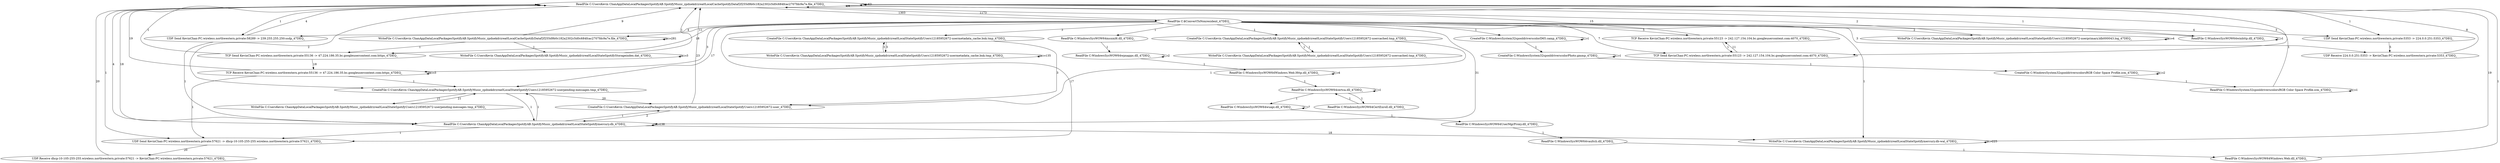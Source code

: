 strict digraph G {
  "ReadFile C:\Users\Kevin Chan\AppData\Local\Packages\SpotifyAB.SpotifyMusic_zpdnekdrzrea0\LocalCache\Spotify\Data\f2\f255d9b0c182a2302c5d0c684fcac2707fdc9a7e.file_47DEQ_";
  "ReadFile C:\$ConvertToNonresident_47DEQ_";
  "TCP Send KevinChan-PC.wireless.northwestern.private:55136 -&gt; 47.224.186.35.bc.googleusercontent.com:https_47DEQ_";
  "TCP Receive KevinChan-PC.wireless.northwestern.private:55136 -&gt; 47.224.186.35.bc.googleusercontent.com:https_47DEQ_";
  "CreateFile C:\Users\Kevin Chan\AppData\Local\Packages\SpotifyAB.SpotifyMusic_zpdnekdrzrea0\LocalState\Spotify\Users\12185952672-user\pending-messages.tmp_47DEQ_";
  "WriteFile C:\Users\Kevin Chan\AppData\Local\Packages\SpotifyAB.SpotifyMusic_zpdnekdrzrea0\LocalState\Spotify\Users\12185952672-user\pending-messages.tmp_47DEQ_";
  "CreateFile C:\Users\Kevin Chan\AppData\Local\Packages\SpotifyAB.SpotifyMusic_zpdnekdrzrea0\LocalState\Spotify\Users\12185952672-user_47DEQ_";
  "UDP Send KevinChan-PC.wireless.northwestern.private:57621 -&gt; dhcp-10-105-255-255.wireless.northwestern.private:57621_47DEQ_";
  "UDP Receive dhcp-10-105-255-255.wireless.northwestern.private:57621 -&gt; KevinChan-PC.wireless.northwestern.private:57621_47DEQ_";
  "ReadFile C:\Users\Kevin Chan\AppData\Local\Packages\SpotifyAB.SpotifyMusic_zpdnekdrzrea0\LocalState\Spotify\mercury.db_47DEQ_";
  "TCP Receive KevinChan-PC.wireless.northwestern.private:55123 -&gt; 242.127.154.104.bc.googleusercontent.com:4070_47DEQ_";
  "WriteFile C:\Users\Kevin Chan\AppData\Local\Packages\SpotifyAB.SpotifyMusic_zpdnekdrzrea0\LocalState\Spotify\mercury.db-wal_47DEQ_";
  "CreateFile C:\Users\Kevin Chan\AppData\Local\Packages\SpotifyAB.SpotifyMusic_zpdnekdrzrea0\LocalState\Spotify\Users\12185952672-user\metadata_cache.bnk.tmp_47DEQ_";
  "WriteFile C:\Users\Kevin Chan\AppData\Local\Packages\SpotifyAB.SpotifyMusic_zpdnekdrzrea0\LocalState\Spotify\Users\12185952672-user\metadata_cache.bnk.tmp_47DEQ_";
  "TCP Send KevinChan-PC.wireless.northwestern.private:55123 -&gt; 242.127.154.104.bc.googleusercontent.com:4070_47DEQ_";
  "UDP Send KevinChan-PC.wireless.northwestern.private:5353 -&gt; 224.0.0.251:5353_47DEQ_";
  "UDP Receive 224.0.0.251:5353 -&gt; KevinChan-PC.wireless.northwestern.private:5353_47DEQ_";
  "UDP Send KevinChan-PC.wireless.northwestern.private:58289 -&gt; 239.255.255.250:ssdp_47DEQ_";
  "ReadFile C:\Windows\SysWOW64\msxml6.dll_47DEQ_";
  "ReadFile C:\Windows\SysWOW64\wpnapps.dll_47DEQ_";
  "ReadFile C:\Windows\SysWOW64\Windows.Web.Http.dll_47DEQ_";
  "ReadFile C:\Windows\SysWOW64\certca.dll_47DEQ_";
  "ReadFile C:\Windows\SysWOW64\CertEnroll.dll_47DEQ_";
  "ReadFile C:\Windows\SysWOW64\wuapi.dll_47DEQ_";
  "ReadFile C:\Windows\SysWOW64\UserMgrProxy.dll_47DEQ_";
  "ReadFile C:\Windows\SysWOW64\vaultcli.dll_47DEQ_";
  "ReadFile C:\Windows\SysWOW64\Windows.Web.dll_47DEQ_";
  "WriteFile C:\Users\Kevin Chan\AppData\Local\Packages\SpotifyAB.SpotifyMusic_zpdnekdrzrea0\LocalState\Spotify\Users\12185952672-user\primary.ldb\000043.log_47DEQ_";
  "CreateFile C:\Windows\System32\spool\drivers\color\D65.camp_47DEQ_";
  "CreateFile C:\Windows\System32\spool\drivers\color\Photo.gmmp_47DEQ_";
  "CreateFile C:\Windows\System32\spool\drivers\color\sRGB Color Space Profile.icm_47DEQ_";
  "ReadFile C:\Windows\System32\spool\drivers\color\sRGB Color Space Profile.icm_47DEQ_";
  "WriteFile C:\Users\Kevin Chan\AppData\Local\Packages\SpotifyAB.SpotifyMusic_zpdnekdrzrea0\LocalCache\Spotify\Data\f2\f255d9b0c182a2302c5d0c684fcac2707fdc9a7e.file_47DEQ_";
  "CreateFile C:\Users\Kevin Chan\AppData\Local\Packages\SpotifyAB.SpotifyMusic_zpdnekdrzrea0\LocalState\Spotify\Users\12185952672-user\cached.tmp_47DEQ_";
  "WriteFile C:\Users\Kevin Chan\AppData\Local\Packages\SpotifyAB.SpotifyMusic_zpdnekdrzrea0\LocalState\Spotify\Users\12185952672-user\cached.tmp_47DEQ_";
  "WriteFile C:\Users\Kevin Chan\AppData\Local\Packages\SpotifyAB.SpotifyMusic_zpdnekdrzrea0\LocalState\Spotify\Storage\index.dat_47DEQ_";
  "ReadFile C:\Windows\SysWOW64\winhttp.dll_47DEQ_";
  "ReadFile C:\Users\Kevin Chan\AppData\Local\Packages\SpotifyAB.SpotifyMusic_zpdnekdrzrea0\LocalCache\Spotify\Data\f2\f255d9b0c182a2302c5d0c684fcac2707fdc9a7e.file_47DEQ_" -> "ReadFile C:\$ConvertToNonresident_47DEQ_" [ label="1303" ];
  "ReadFile C:\$ConvertToNonresident_47DEQ_" -> "ReadFile C:\Users\Kevin Chan\AppData\Local\Packages\SpotifyAB.SpotifyMusic_zpdnekdrzrea0\LocalCache\Spotify\Data\f2\f255d9b0c182a2302c5d0c684fcac2707fdc9a7e.file_47DEQ_" [ label="1173" ];
  "ReadFile C:\$ConvertToNonresident_47DEQ_" -> "TCP Send KevinChan-PC.wireless.northwestern.private:55136 -&gt; 47.224.186.35.bc.googleusercontent.com:https_47DEQ_" [ label="18" ];
  "TCP Send KevinChan-PC.wireless.northwestern.private:55136 -&gt; 47.224.186.35.bc.googleusercontent.com:https_47DEQ_" -> "TCP Receive KevinChan-PC.wireless.northwestern.private:55136 -&gt; 47.224.186.35.bc.googleusercontent.com:https_47DEQ_" [ label="18" ];
  "TCP Receive KevinChan-PC.wireless.northwestern.private:55136 -&gt; 47.224.186.35.bc.googleusercontent.com:https_47DEQ_" -> "ReadFile C:\Users\Kevin Chan\AppData\Local\Packages\SpotifyAB.SpotifyMusic_zpdnekdrzrea0\LocalCache\Spotify\Data\f2\f255d9b0c182a2302c5d0c684fcac2707fdc9a7e.file_47DEQ_" [ label="19" ];
  "ReadFile C:\$ConvertToNonresident_47DEQ_" -> "CreateFile C:\Users\Kevin Chan\AppData\Local\Packages\SpotifyAB.SpotifyMusic_zpdnekdrzrea0\LocalState\Spotify\Users\12185952672-user\pending-messages.tmp_47DEQ_" [ label="17" ];
  "CreateFile C:\Users\Kevin Chan\AppData\Local\Packages\SpotifyAB.SpotifyMusic_zpdnekdrzrea0\LocalState\Spotify\Users\12185952672-user\pending-messages.tmp_47DEQ_" -> "WriteFile C:\Users\Kevin Chan\AppData\Local\Packages\SpotifyAB.SpotifyMusic_zpdnekdrzrea0\LocalState\Spotify\Users\12185952672-user\pending-messages.tmp_47DEQ_" [ label="21" ];
  "WriteFile C:\Users\Kevin Chan\AppData\Local\Packages\SpotifyAB.SpotifyMusic_zpdnekdrzrea0\LocalState\Spotify\Users\12185952672-user\pending-messages.tmp_47DEQ_" -> "CreateFile C:\Users\Kevin Chan\AppData\Local\Packages\SpotifyAB.SpotifyMusic_zpdnekdrzrea0\LocalState\Spotify\Users\12185952672-user\pending-messages.tmp_47DEQ_" [ label="21" ];
  "CreateFile C:\Users\Kevin Chan\AppData\Local\Packages\SpotifyAB.SpotifyMusic_zpdnekdrzrea0\LocalState\Spotify\Users\12185952672-user\pending-messages.tmp_47DEQ_" -> "CreateFile C:\Users\Kevin Chan\AppData\Local\Packages\SpotifyAB.SpotifyMusic_zpdnekdrzrea0\LocalState\Spotify\Users\12185952672-user_47DEQ_" [ label="20" ];
  "CreateFile C:\Users\Kevin Chan\AppData\Local\Packages\SpotifyAB.SpotifyMusic_zpdnekdrzrea0\LocalState\Spotify\Users\12185952672-user_47DEQ_" -> "ReadFile C:\Users\Kevin Chan\AppData\Local\Packages\SpotifyAB.SpotifyMusic_zpdnekdrzrea0\LocalCache\Spotify\Data\f2\f255d9b0c182a2302c5d0c684fcac2707fdc9a7e.file_47DEQ_" [ label="23" ];
  "ReadFile C:\$ConvertToNonresident_47DEQ_" -> "UDP Send KevinChan-PC.wireless.northwestern.private:57621 -&gt; dhcp-10-105-255-255.wireless.northwestern.private:57621_47DEQ_" [ label="17" ];
  "UDP Send KevinChan-PC.wireless.northwestern.private:57621 -&gt; dhcp-10-105-255-255.wireless.northwestern.private:57621_47DEQ_" -> "UDP Receive dhcp-10-105-255-255.wireless.northwestern.private:57621 -&gt; KevinChan-PC.wireless.northwestern.private:57621_47DEQ_" [ label="20" ];
  "UDP Receive dhcp-10-105-255-255.wireless.northwestern.private:57621 -&gt; KevinChan-PC.wireless.northwestern.private:57621_47DEQ_" -> "ReadFile C:\Users\Kevin Chan\AppData\Local\Packages\SpotifyAB.SpotifyMusic_zpdnekdrzrea0\LocalCache\Spotify\Data\f2\f255d9b0c182a2302c5d0c684fcac2707fdc9a7e.file_47DEQ_" [ label="20" ];
  "ReadFile C:\$ConvertToNonresident_47DEQ_" -> "ReadFile C:\Users\Kevin Chan\AppData\Local\Packages\SpotifyAB.SpotifyMusic_zpdnekdrzrea0\LocalState\Spotify\mercury.db_47DEQ_" [ label="31" ];
  "ReadFile C:\Users\Kevin Chan\AppData\Local\Packages\SpotifyAB.SpotifyMusic_zpdnekdrzrea0\LocalState\Spotify\mercury.db_47DEQ_" -> "ReadFile C:\Users\Kevin Chan\AppData\Local\Packages\SpotifyAB.SpotifyMusic_zpdnekdrzrea0\LocalState\Spotify\mercury.db_47DEQ_" [ label="138" ];
  "ReadFile C:\Users\Kevin Chan\AppData\Local\Packages\SpotifyAB.SpotifyMusic_zpdnekdrzrea0\LocalState\Spotify\mercury.db_47DEQ_" -> "ReadFile C:\Users\Kevin Chan\AppData\Local\Packages\SpotifyAB.SpotifyMusic_zpdnekdrzrea0\LocalCache\Spotify\Data\f2\f255d9b0c182a2302c5d0c684fcac2707fdc9a7e.file_47DEQ_" [ label="18" ];
  "ReadFile C:\$ConvertToNonresident_47DEQ_" -> "TCP Receive KevinChan-PC.wireless.northwestern.private:55123 -&gt; 242.127.154.104.bc.googleusercontent.com:4070_47DEQ_" [ label="5" ];
  "TCP Receive KevinChan-PC.wireless.northwestern.private:55123 -&gt; 242.127.154.104.bc.googleusercontent.com:4070_47DEQ_" -> "ReadFile C:\Users\Kevin Chan\AppData\Local\Packages\SpotifyAB.SpotifyMusic_zpdnekdrzrea0\LocalCache\Spotify\Data\f2\f255d9b0c182a2302c5d0c684fcac2707fdc9a7e.file_47DEQ_" [ label="15" ];
  "ReadFile C:\Users\Kevin Chan\AppData\Local\Packages\SpotifyAB.SpotifyMusic_zpdnekdrzrea0\LocalState\Spotify\mercury.db_47DEQ_" -> "WriteFile C:\Users\Kevin Chan\AppData\Local\Packages\SpotifyAB.SpotifyMusic_zpdnekdrzrea0\LocalState\Spotify\mercury.db-wal_47DEQ_" [ label="18" ];
  "WriteFile C:\Users\Kevin Chan\AppData\Local\Packages\SpotifyAB.SpotifyMusic_zpdnekdrzrea0\LocalState\Spotify\mercury.db-wal_47DEQ_" -> "WriteFile C:\Users\Kevin Chan\AppData\Local\Packages\SpotifyAB.SpotifyMusic_zpdnekdrzrea0\LocalState\Spotify\mercury.db-wal_47DEQ_" [ label="225" ];
  "WriteFile C:\Users\Kevin Chan\AppData\Local\Packages\SpotifyAB.SpotifyMusic_zpdnekdrzrea0\LocalState\Spotify\mercury.db-wal_47DEQ_" -> "ReadFile C:\Users\Kevin Chan\AppData\Local\Packages\SpotifyAB.SpotifyMusic_zpdnekdrzrea0\LocalCache\Spotify\Data\f2\f255d9b0c182a2302c5d0c684fcac2707fdc9a7e.file_47DEQ_" [ label="19" ];
  "ReadFile C:\$ConvertToNonresident_47DEQ_" -> "CreateFile C:\Users\Kevin Chan\AppData\Local\Packages\SpotifyAB.SpotifyMusic_zpdnekdrzrea0\LocalState\Spotify\Users\12185952672-user\metadata_cache.bnk.tmp_47DEQ_" [ label="3" ];
  "CreateFile C:\Users\Kevin Chan\AppData\Local\Packages\SpotifyAB.SpotifyMusic_zpdnekdrzrea0\LocalState\Spotify\Users\12185952672-user\metadata_cache.bnk.tmp_47DEQ_" -> "WriteFile C:\Users\Kevin Chan\AppData\Local\Packages\SpotifyAB.SpotifyMusic_zpdnekdrzrea0\LocalState\Spotify\Users\12185952672-user\metadata_cache.bnk.tmp_47DEQ_" [ label="3" ];
  "WriteFile C:\Users\Kevin Chan\AppData\Local\Packages\SpotifyAB.SpotifyMusic_zpdnekdrzrea0\LocalState\Spotify\Users\12185952672-user\metadata_cache.bnk.tmp_47DEQ_" -> "WriteFile C:\Users\Kevin Chan\AppData\Local\Packages\SpotifyAB.SpotifyMusic_zpdnekdrzrea0\LocalState\Spotify\Users\12185952672-user\metadata_cache.bnk.tmp_47DEQ_" [ label="135" ];
  "WriteFile C:\Users\Kevin Chan\AppData\Local\Packages\SpotifyAB.SpotifyMusic_zpdnekdrzrea0\LocalState\Spotify\Users\12185952672-user\metadata_cache.bnk.tmp_47DEQ_" -> "CreateFile C:\Users\Kevin Chan\AppData\Local\Packages\SpotifyAB.SpotifyMusic_zpdnekdrzrea0\LocalState\Spotify\Users\12185952672-user\metadata_cache.bnk.tmp_47DEQ_" [ label="3" ];
  "CreateFile C:\Users\Kevin Chan\AppData\Local\Packages\SpotifyAB.SpotifyMusic_zpdnekdrzrea0\LocalState\Spotify\Users\12185952672-user\metadata_cache.bnk.tmp_47DEQ_" -> "CreateFile C:\Users\Kevin Chan\AppData\Local\Packages\SpotifyAB.SpotifyMusic_zpdnekdrzrea0\LocalState\Spotify\Users\12185952672-user_47DEQ_" [ label="3" ];
  "ReadFile C:\$ConvertToNonresident_47DEQ_" -> "TCP Send KevinChan-PC.wireless.northwestern.private:55123 -&gt; 242.127.154.104.bc.googleusercontent.com:4070_47DEQ_" [ label="7" ];
  "TCP Send KevinChan-PC.wireless.northwestern.private:55123 -&gt; 242.127.154.104.bc.googleusercontent.com:4070_47DEQ_" -> "TCP Receive KevinChan-PC.wireless.northwestern.private:55123 -&gt; 242.127.154.104.bc.googleusercontent.com:4070_47DEQ_" [ label="11" ];
  "ReadFile C:\Users\Kevin Chan\AppData\Local\Packages\SpotifyAB.SpotifyMusic_zpdnekdrzrea0\LocalState\Spotify\mercury.db_47DEQ_" -> "CreateFile C:\Users\Kevin Chan\AppData\Local\Packages\SpotifyAB.SpotifyMusic_zpdnekdrzrea0\LocalState\Spotify\Users\12185952672-user\pending-messages.tmp_47DEQ_" [ label="1" ];
  "CreateFile C:\Users\Kevin Chan\AppData\Local\Packages\SpotifyAB.SpotifyMusic_zpdnekdrzrea0\LocalState\Spotify\Users\12185952672-user\pending-messages.tmp_47DEQ_" -> "ReadFile C:\Users\Kevin Chan\AppData\Local\Packages\SpotifyAB.SpotifyMusic_zpdnekdrzrea0\LocalState\Spotify\mercury.db_47DEQ_" [ label="1" ];
  "ReadFile C:\Users\Kevin Chan\AppData\Local\Packages\SpotifyAB.SpotifyMusic_zpdnekdrzrea0\LocalState\Spotify\mercury.db_47DEQ_" -> "CreateFile C:\Users\Kevin Chan\AppData\Local\Packages\SpotifyAB.SpotifyMusic_zpdnekdrzrea0\LocalState\Spotify\Users\12185952672-user_47DEQ_" [ label="1" ];
  "ReadFile C:\$ConvertToNonresident_47DEQ_" -> "UDP Send KevinChan-PC.wireless.northwestern.private:5353 -&gt; 224.0.0.251:5353_47DEQ_" [ label="4" ];
  "UDP Send KevinChan-PC.wireless.northwestern.private:5353 -&gt; 224.0.0.251:5353_47DEQ_" -> "UDP Receive 224.0.0.251:5353 -&gt; KevinChan-PC.wireless.northwestern.private:5353_47DEQ_" [ label="5" ];
  "UDP Receive 224.0.0.251:5353 -&gt; KevinChan-PC.wireless.northwestern.private:5353_47DEQ_" -> "ReadFile C:\Users\Kevin Chan\AppData\Local\Packages\SpotifyAB.SpotifyMusic_zpdnekdrzrea0\LocalCache\Spotify\Data\f2\f255d9b0c182a2302c5d0c684fcac2707fdc9a7e.file_47DEQ_" [ label="8" ];
  "ReadFile C:\$ConvertToNonresident_47DEQ_" -> "UDP Send KevinChan-PC.wireless.northwestern.private:58289 -&gt; 239.255.255.250:ssdp_47DEQ_" [ label="4" ];
  "UDP Send KevinChan-PC.wireless.northwestern.private:58289 -&gt; 239.255.255.250:ssdp_47DEQ_" -> "ReadFile C:\Users\Kevin Chan\AppData\Local\Packages\SpotifyAB.SpotifyMusic_zpdnekdrzrea0\LocalCache\Spotify\Data\f2\f255d9b0c182a2302c5d0c684fcac2707fdc9a7e.file_47DEQ_" [ label="4" ];
  "ReadFile C:\$ConvertToNonresident_47DEQ_" -> "WriteFile C:\Users\Kevin Chan\AppData\Local\Packages\SpotifyAB.SpotifyMusic_zpdnekdrzrea0\LocalState\Spotify\mercury.db-wal_47DEQ_" [ label="1" ];
  "ReadFile C:\$ConvertToNonresident_47DEQ_" -> "UDP Receive 224.0.0.251:5353 -&gt; KevinChan-PC.wireless.northwestern.private:5353_47DEQ_" [ label="3" ];
  "TCP Receive KevinChan-PC.wireless.northwestern.private:55136 -&gt; 47.224.186.35.bc.googleusercontent.com:https_47DEQ_" -> "CreateFile C:\Users\Kevin Chan\AppData\Local\Packages\SpotifyAB.SpotifyMusic_zpdnekdrzrea0\LocalState\Spotify\Users\12185952672-user\pending-messages.tmp_47DEQ_" [ label="1" ];
  "ReadFile C:\$ConvertToNonresident_47DEQ_" -> "ReadFile C:\Windows\SysWOW64\msxml6.dll_47DEQ_" [ label="1" ];
  "ReadFile C:\Windows\SysWOW64\msxml6.dll_47DEQ_" -> "ReadFile C:\Windows\SysWOW64\wpnapps.dll_47DEQ_" [ label="1" ];
  "ReadFile C:\Windows\SysWOW64\wpnapps.dll_47DEQ_" -> "ReadFile C:\Windows\SysWOW64\wpnapps.dll_47DEQ_" [ label="2" ];
  "ReadFile C:\Windows\SysWOW64\wpnapps.dll_47DEQ_" -> "ReadFile C:\Windows\SysWOW64\Windows.Web.Http.dll_47DEQ_" [ label="1" ];
  "ReadFile C:\Windows\SysWOW64\Windows.Web.Http.dll_47DEQ_" -> "ReadFile C:\Windows\SysWOW64\Windows.Web.Http.dll_47DEQ_" [ label="4" ];
  "ReadFile C:\Windows\SysWOW64\Windows.Web.Http.dll_47DEQ_" -> "ReadFile C:\Windows\SysWOW64\certca.dll_47DEQ_" [ label="1" ];
  "ReadFile C:\Windows\SysWOW64\certca.dll_47DEQ_" -> "ReadFile C:\Windows\SysWOW64\certca.dll_47DEQ_" [ label="1" ];
  "ReadFile C:\Windows\SysWOW64\certca.dll_47DEQ_" -> "ReadFile C:\Windows\SysWOW64\CertEnroll.dll_47DEQ_" [ label="1" ];
  "ReadFile C:\Windows\SysWOW64\CertEnroll.dll_47DEQ_" -> "ReadFile C:\Windows\SysWOW64\certca.dll_47DEQ_" [ label="1" ];
  "ReadFile C:\Windows\SysWOW64\certca.dll_47DEQ_" -> "ReadFile C:\Windows\SysWOW64\wuapi.dll_47DEQ_" [ label="1" ];
  "ReadFile C:\Windows\SysWOW64\wuapi.dll_47DEQ_" -> "ReadFile C:\Windows\SysWOW64\wuapi.dll_47DEQ_" [ label="7" ];
  "ReadFile C:\Windows\SysWOW64\wuapi.dll_47DEQ_" -> "ReadFile C:\Windows\SysWOW64\UserMgrProxy.dll_47DEQ_" [ label="1" ];
  "ReadFile C:\Windows\SysWOW64\UserMgrProxy.dll_47DEQ_" -> "ReadFile C:\Windows\SysWOW64\vaultcli.dll_47DEQ_" [ label="1" ];
  "ReadFile C:\Windows\SysWOW64\vaultcli.dll_47DEQ_" -> "ReadFile C:\Windows\SysWOW64\Windows.Web.dll_47DEQ_" [ label="1" ];
  "ReadFile C:\Windows\SysWOW64\Windows.Web.dll_47DEQ_" -> "ReadFile C:\Users\Kevin Chan\AppData\Local\Packages\SpotifyAB.SpotifyMusic_zpdnekdrzrea0\LocalCache\Spotify\Data\f2\f255d9b0c182a2302c5d0c684fcac2707fdc9a7e.file_47DEQ_" [ label="1" ];
  "ReadFile C:\$ConvertToNonresident_47DEQ_" -> "WriteFile C:\Users\Kevin Chan\AppData\Local\Packages\SpotifyAB.SpotifyMusic_zpdnekdrzrea0\LocalState\Spotify\Users\12185952672-user\primary.ldb\000043.log_47DEQ_" [ label="2" ];
  "WriteFile C:\Users\Kevin Chan\AppData\Local\Packages\SpotifyAB.SpotifyMusic_zpdnekdrzrea0\LocalState\Spotify\Users\12185952672-user\primary.ldb\000043.log_47DEQ_" -> "WriteFile C:\Users\Kevin Chan\AppData\Local\Packages\SpotifyAB.SpotifyMusic_zpdnekdrzrea0\LocalState\Spotify\Users\12185952672-user\primary.ldb\000043.log_47DEQ_" [ label="4" ];
  "WriteFile C:\Users\Kevin Chan\AppData\Local\Packages\SpotifyAB.SpotifyMusic_zpdnekdrzrea0\LocalState\Spotify\Users\12185952672-user\primary.ldb\000043.log_47DEQ_" -> "ReadFile C:\Users\Kevin Chan\AppData\Local\Packages\SpotifyAB.SpotifyMusic_zpdnekdrzrea0\LocalCache\Spotify\Data\f2\f255d9b0c182a2302c5d0c684fcac2707fdc9a7e.file_47DEQ_" [ label="2" ];
  "CreateFile C:\Users\Kevin Chan\AppData\Local\Packages\SpotifyAB.SpotifyMusic_zpdnekdrzrea0\LocalState\Spotify\Users\12185952672-user_47DEQ_" -> "ReadFile C:\Users\Kevin Chan\AppData\Local\Packages\SpotifyAB.SpotifyMusic_zpdnekdrzrea0\LocalState\Spotify\mercury.db_47DEQ_" [ label="2" ];
  "UDP Send KevinChan-PC.wireless.northwestern.private:58289 -&gt; 239.255.255.250:ssdp_47DEQ_" -> "ReadFile C:\Users\Kevin Chan\AppData\Local\Packages\SpotifyAB.SpotifyMusic_zpdnekdrzrea0\LocalState\Spotify\mercury.db_47DEQ_" [ label="1" ];
  "ReadFile C:\$ConvertToNonresident_47DEQ_" -> "TCP Receive KevinChan-PC.wireless.northwestern.private:55136 -&gt; 47.224.186.35.bc.googleusercontent.com:https_47DEQ_" [ label="3" ];
  "TCP Receive KevinChan-PC.wireless.northwestern.private:55136 -&gt; 47.224.186.35.bc.googleusercontent.com:https_47DEQ_" -> "TCP Receive KevinChan-PC.wireless.northwestern.private:55136 -&gt; 47.224.186.35.bc.googleusercontent.com:https_47DEQ_" [ label="3" ];
  "TCP Receive KevinChan-PC.wireless.northwestern.private:55136 -&gt; 47.224.186.35.bc.googleusercontent.com:https_47DEQ_" -> "UDP Send KevinChan-PC.wireless.northwestern.private:57621 -&gt; dhcp-10-105-255-255.wireless.northwestern.private:57621_47DEQ_" [ label="1" ];
  "ReadFile C:\$ConvertToNonresident_47DEQ_" -> "CreateFile C:\Windows\System32\spool\drivers\color\D65.camp_47DEQ_" [ label="1" ];
  "CreateFile C:\Windows\System32\spool\drivers\color\D65.camp_47DEQ_" -> "CreateFile C:\Windows\System32\spool\drivers\color\D65.camp_47DEQ_" [ label="1" ];
  "CreateFile C:\Windows\System32\spool\drivers\color\D65.camp_47DEQ_" -> "CreateFile C:\Windows\System32\spool\drivers\color\Photo.gmmp_47DEQ_" [ label="1" ];
  "CreateFile C:\Windows\System32\spool\drivers\color\Photo.gmmp_47DEQ_" -> "CreateFile C:\Windows\System32\spool\drivers\color\Photo.gmmp_47DEQ_" [ label="1" ];
  "CreateFile C:\Windows\System32\spool\drivers\color\Photo.gmmp_47DEQ_" -> "CreateFile C:\Windows\System32\spool\drivers\color\sRGB Color Space Profile.icm_47DEQ_" [ label="1" ];
  "CreateFile C:\Windows\System32\spool\drivers\color\sRGB Color Space Profile.icm_47DEQ_" -> "CreateFile C:\Windows\System32\spool\drivers\color\sRGB Color Space Profile.icm_47DEQ_" [ label="2" ];
  "CreateFile C:\Windows\System32\spool\drivers\color\sRGB Color Space Profile.icm_47DEQ_" -> "ReadFile C:\Windows\System32\spool\drivers\color\sRGB Color Space Profile.icm_47DEQ_" [ label="1" ];
  "ReadFile C:\Windows\System32\spool\drivers\color\sRGB Color Space Profile.icm_47DEQ_" -> "ReadFile C:\Windows\System32\spool\drivers\color\sRGB Color Space Profile.icm_47DEQ_" [ label="1" ];
  "ReadFile C:\Windows\System32\spool\drivers\color\sRGB Color Space Profile.icm_47DEQ_" -> "ReadFile C:\Users\Kevin Chan\AppData\Local\Packages\SpotifyAB.SpotifyMusic_zpdnekdrzrea0\LocalCache\Spotify\Data\f2\f255d9b0c182a2302c5d0c684fcac2707fdc9a7e.file_47DEQ_" [ label="1" ];
  "TCP Receive KevinChan-PC.wireless.northwestern.private:55123 -&gt; 242.127.154.104.bc.googleusercontent.com:4070_47DEQ_" -> "TCP Send KevinChan-PC.wireless.northwestern.private:55123 -&gt; 242.127.154.104.bc.googleusercontent.com:4070_47DEQ_" [ label="1" ];
  "TCP Send KevinChan-PC.wireless.northwestern.private:55136 -&gt; 47.224.186.35.bc.googleusercontent.com:https_47DEQ_" -> "ReadFile C:\Users\Kevin Chan\AppData\Local\Packages\SpotifyAB.SpotifyMusic_zpdnekdrzrea0\LocalCache\Spotify\Data\f2\f255d9b0c182a2302c5d0c684fcac2707fdc9a7e.file_47DEQ_" [ label="1" ];
  "ReadFile C:\Users\Kevin Chan\AppData\Local\Packages\SpotifyAB.SpotifyMusic_zpdnekdrzrea0\LocalCache\Spotify\Data\f2\f255d9b0c182a2302c5d0c684fcac2707fdc9a7e.file_47DEQ_" -> "ReadFile C:\Users\Kevin Chan\AppData\Local\Packages\SpotifyAB.SpotifyMusic_zpdnekdrzrea0\LocalCache\Spotify\Data\f2\f255d9b0c182a2302c5d0c684fcac2707fdc9a7e.file_47DEQ_" [ label="63" ];
  "ReadFile C:\Users\Kevin Chan\AppData\Local\Packages\SpotifyAB.SpotifyMusic_zpdnekdrzrea0\LocalCache\Spotify\Data\f2\f255d9b0c182a2302c5d0c684fcac2707fdc9a7e.file_47DEQ_" -> "ReadFile C:\Users\Kevin Chan\AppData\Local\Packages\SpotifyAB.SpotifyMusic_zpdnekdrzrea0\LocalState\Spotify\mercury.db_47DEQ_" [ label="4" ];
  "ReadFile C:\Users\Kevin Chan\AppData\Local\Packages\SpotifyAB.SpotifyMusic_zpdnekdrzrea0\LocalCache\Spotify\Data\f2\f255d9b0c182a2302c5d0c684fcac2707fdc9a7e.file_47DEQ_" -> "TCP Send KevinChan-PC.wireless.northwestern.private:55123 -&gt; 242.127.154.104.bc.googleusercontent.com:4070_47DEQ_" [ label="3" ];
  "ReadFile C:\Users\Kevin Chan\AppData\Local\Packages\SpotifyAB.SpotifyMusic_zpdnekdrzrea0\LocalCache\Spotify\Data\f2\f255d9b0c182a2302c5d0c684fcac2707fdc9a7e.file_47DEQ_" -> "CreateFile C:\Users\Kevin Chan\AppData\Local\Packages\SpotifyAB.SpotifyMusic_zpdnekdrzrea0\LocalState\Spotify\Users\12185952672-user\pending-messages.tmp_47DEQ_" [ label="2" ];
  "ReadFile C:\Users\Kevin Chan\AppData\Local\Packages\SpotifyAB.SpotifyMusic_zpdnekdrzrea0\LocalCache\Spotify\Data\f2\f255d9b0c182a2302c5d0c684fcac2707fdc9a7e.file_47DEQ_" -> "UDP Send KevinChan-PC.wireless.northwestern.private:57621 -&gt; dhcp-10-105-255-255.wireless.northwestern.private:57621_47DEQ_" [ label="1" ];
  "ReadFile C:\$ConvertToNonresident_47DEQ_" -> "WriteFile C:\Users\Kevin Chan\AppData\Local\Packages\SpotifyAB.SpotifyMusic_zpdnekdrzrea0\LocalCache\Spotify\Data\f2\f255d9b0c182a2302c5d0c684fcac2707fdc9a7e.file_47DEQ_" [ label="11" ];
  "WriteFile C:\Users\Kevin Chan\AppData\Local\Packages\SpotifyAB.SpotifyMusic_zpdnekdrzrea0\LocalCache\Spotify\Data\f2\f255d9b0c182a2302c5d0c684fcac2707fdc9a7e.file_47DEQ_" -> "WriteFile C:\Users\Kevin Chan\AppData\Local\Packages\SpotifyAB.SpotifyMusic_zpdnekdrzrea0\LocalCache\Spotify\Data\f2\f255d9b0c182a2302c5d0c684fcac2707fdc9a7e.file_47DEQ_" [ label="281" ];
  "WriteFile C:\Users\Kevin Chan\AppData\Local\Packages\SpotifyAB.SpotifyMusic_zpdnekdrzrea0\LocalCache\Spotify\Data\f2\f255d9b0c182a2302c5d0c684fcac2707fdc9a7e.file_47DEQ_" -> "ReadFile C:\Users\Kevin Chan\AppData\Local\Packages\SpotifyAB.SpotifyMusic_zpdnekdrzrea0\LocalCache\Spotify\Data\f2\f255d9b0c182a2302c5d0c684fcac2707fdc9a7e.file_47DEQ_" [ label="9" ];
  "WriteFile C:\Users\Kevin Chan\AppData\Local\Packages\SpotifyAB.SpotifyMusic_zpdnekdrzrea0\LocalCache\Spotify\Data\f2\f255d9b0c182a2302c5d0c684fcac2707fdc9a7e.file_47DEQ_" -> "TCP Send KevinChan-PC.wireless.northwestern.private:55136 -&gt; 47.224.186.35.bc.googleusercontent.com:https_47DEQ_" [ label="1" ];
  "ReadFile C:\$ConvertToNonresident_47DEQ_" -> "CreateFile C:\Users\Kevin Chan\AppData\Local\Packages\SpotifyAB.SpotifyMusic_zpdnekdrzrea0\LocalState\Spotify\Users\12185952672-user\cached.tmp_47DEQ_" [ label="1" ];
  "CreateFile C:\Users\Kevin Chan\AppData\Local\Packages\SpotifyAB.SpotifyMusic_zpdnekdrzrea0\LocalState\Spotify\Users\12185952672-user\cached.tmp_47DEQ_" -> "WriteFile C:\Users\Kevin Chan\AppData\Local\Packages\SpotifyAB.SpotifyMusic_zpdnekdrzrea0\LocalState\Spotify\Users\12185952672-user\cached.tmp_47DEQ_" [ label="1" ];
  "WriteFile C:\Users\Kevin Chan\AppData\Local\Packages\SpotifyAB.SpotifyMusic_zpdnekdrzrea0\LocalState\Spotify\Users\12185952672-user\cached.tmp_47DEQ_" -> "CreateFile C:\Users\Kevin Chan\AppData\Local\Packages\SpotifyAB.SpotifyMusic_zpdnekdrzrea0\LocalState\Spotify\Users\12185952672-user\cached.tmp_47DEQ_" [ label="1" ];
  "CreateFile C:\Users\Kevin Chan\AppData\Local\Packages\SpotifyAB.SpotifyMusic_zpdnekdrzrea0\LocalState\Spotify\Users\12185952672-user\cached.tmp_47DEQ_" -> "CreateFile C:\Users\Kevin Chan\AppData\Local\Packages\SpotifyAB.SpotifyMusic_zpdnekdrzrea0\LocalState\Spotify\Users\12185952672-user_47DEQ_" [ label="1" ];
  "WriteFile C:\Users\Kevin Chan\AppData\Local\Packages\SpotifyAB.SpotifyMusic_zpdnekdrzrea0\LocalCache\Spotify\Data\f2\f255d9b0c182a2302c5d0c684fcac2707fdc9a7e.file_47DEQ_" -> "WriteFile C:\Users\Kevin Chan\AppData\Local\Packages\SpotifyAB.SpotifyMusic_zpdnekdrzrea0\LocalState\Spotify\Storage\index.dat_47DEQ_" [ label="1" ];
  "WriteFile C:\Users\Kevin Chan\AppData\Local\Packages\SpotifyAB.SpotifyMusic_zpdnekdrzrea0\LocalState\Spotify\Storage\index.dat_47DEQ_" -> "WriteFile C:\Users\Kevin Chan\AppData\Local\Packages\SpotifyAB.SpotifyMusic_zpdnekdrzrea0\LocalState\Spotify\Storage\index.dat_47DEQ_" [ label="3" ];
  "WriteFile C:\Users\Kevin Chan\AppData\Local\Packages\SpotifyAB.SpotifyMusic_zpdnekdrzrea0\LocalState\Spotify\Storage\index.dat_47DEQ_" -> "ReadFile C:\Users\Kevin Chan\AppData\Local\Packages\SpotifyAB.SpotifyMusic_zpdnekdrzrea0\LocalCache\Spotify\Data\f2\f255d9b0c182a2302c5d0c684fcac2707fdc9a7e.file_47DEQ_" [ label="1" ];
  "ReadFile C:\$ConvertToNonresident_47DEQ_" -> "ReadFile C:\Windows\SysWOW64\winhttp.dll_47DEQ_" [ label="1" ];
  "ReadFile C:\Windows\SysWOW64\winhttp.dll_47DEQ_" -> "ReadFile C:\Windows\SysWOW64\winhttp.dll_47DEQ_" [ label="1" ];
  "ReadFile C:\Windows\SysWOW64\winhttp.dll_47DEQ_" -> "ReadFile C:\Users\Kevin Chan\AppData\Local\Packages\SpotifyAB.SpotifyMusic_zpdnekdrzrea0\LocalCache\Spotify\Data\f2\f255d9b0c182a2302c5d0c684fcac2707fdc9a7e.file_47DEQ_" [ label="1" ];
  "ReadFile C:\Users\Kevin Chan\AppData\Local\Packages\SpotifyAB.SpotifyMusic_zpdnekdrzrea0\LocalCache\Spotify\Data\f2\f255d9b0c182a2302c5d0c684fcac2707fdc9a7e.file_47DEQ_" -> "UDP Send KevinChan-PC.wireless.northwestern.private:5353 -&gt; 224.0.0.251:5353_47DEQ_" [ label="1" ];
  "ReadFile C:\Users\Kevin Chan\AppData\Local\Packages\SpotifyAB.SpotifyMusic_zpdnekdrzrea0\LocalCache\Spotify\Data\f2\f255d9b0c182a2302c5d0c684fcac2707fdc9a7e.file_47DEQ_" -> "UDP Send KevinChan-PC.wireless.northwestern.private:58289 -&gt; 239.255.255.250:ssdp_47DEQ_" [ label="1" ];
  "ReadFile C:\Users\Kevin Chan\AppData\Local\Packages\SpotifyAB.SpotifyMusic_zpdnekdrzrea0\LocalState\Spotify\mercury.db_47DEQ_" -> "UDP Send KevinChan-PC.wireless.northwestern.private:57621 -&gt; dhcp-10-105-255-255.wireless.northwestern.private:57621_47DEQ_" [ label="1" ];
}
